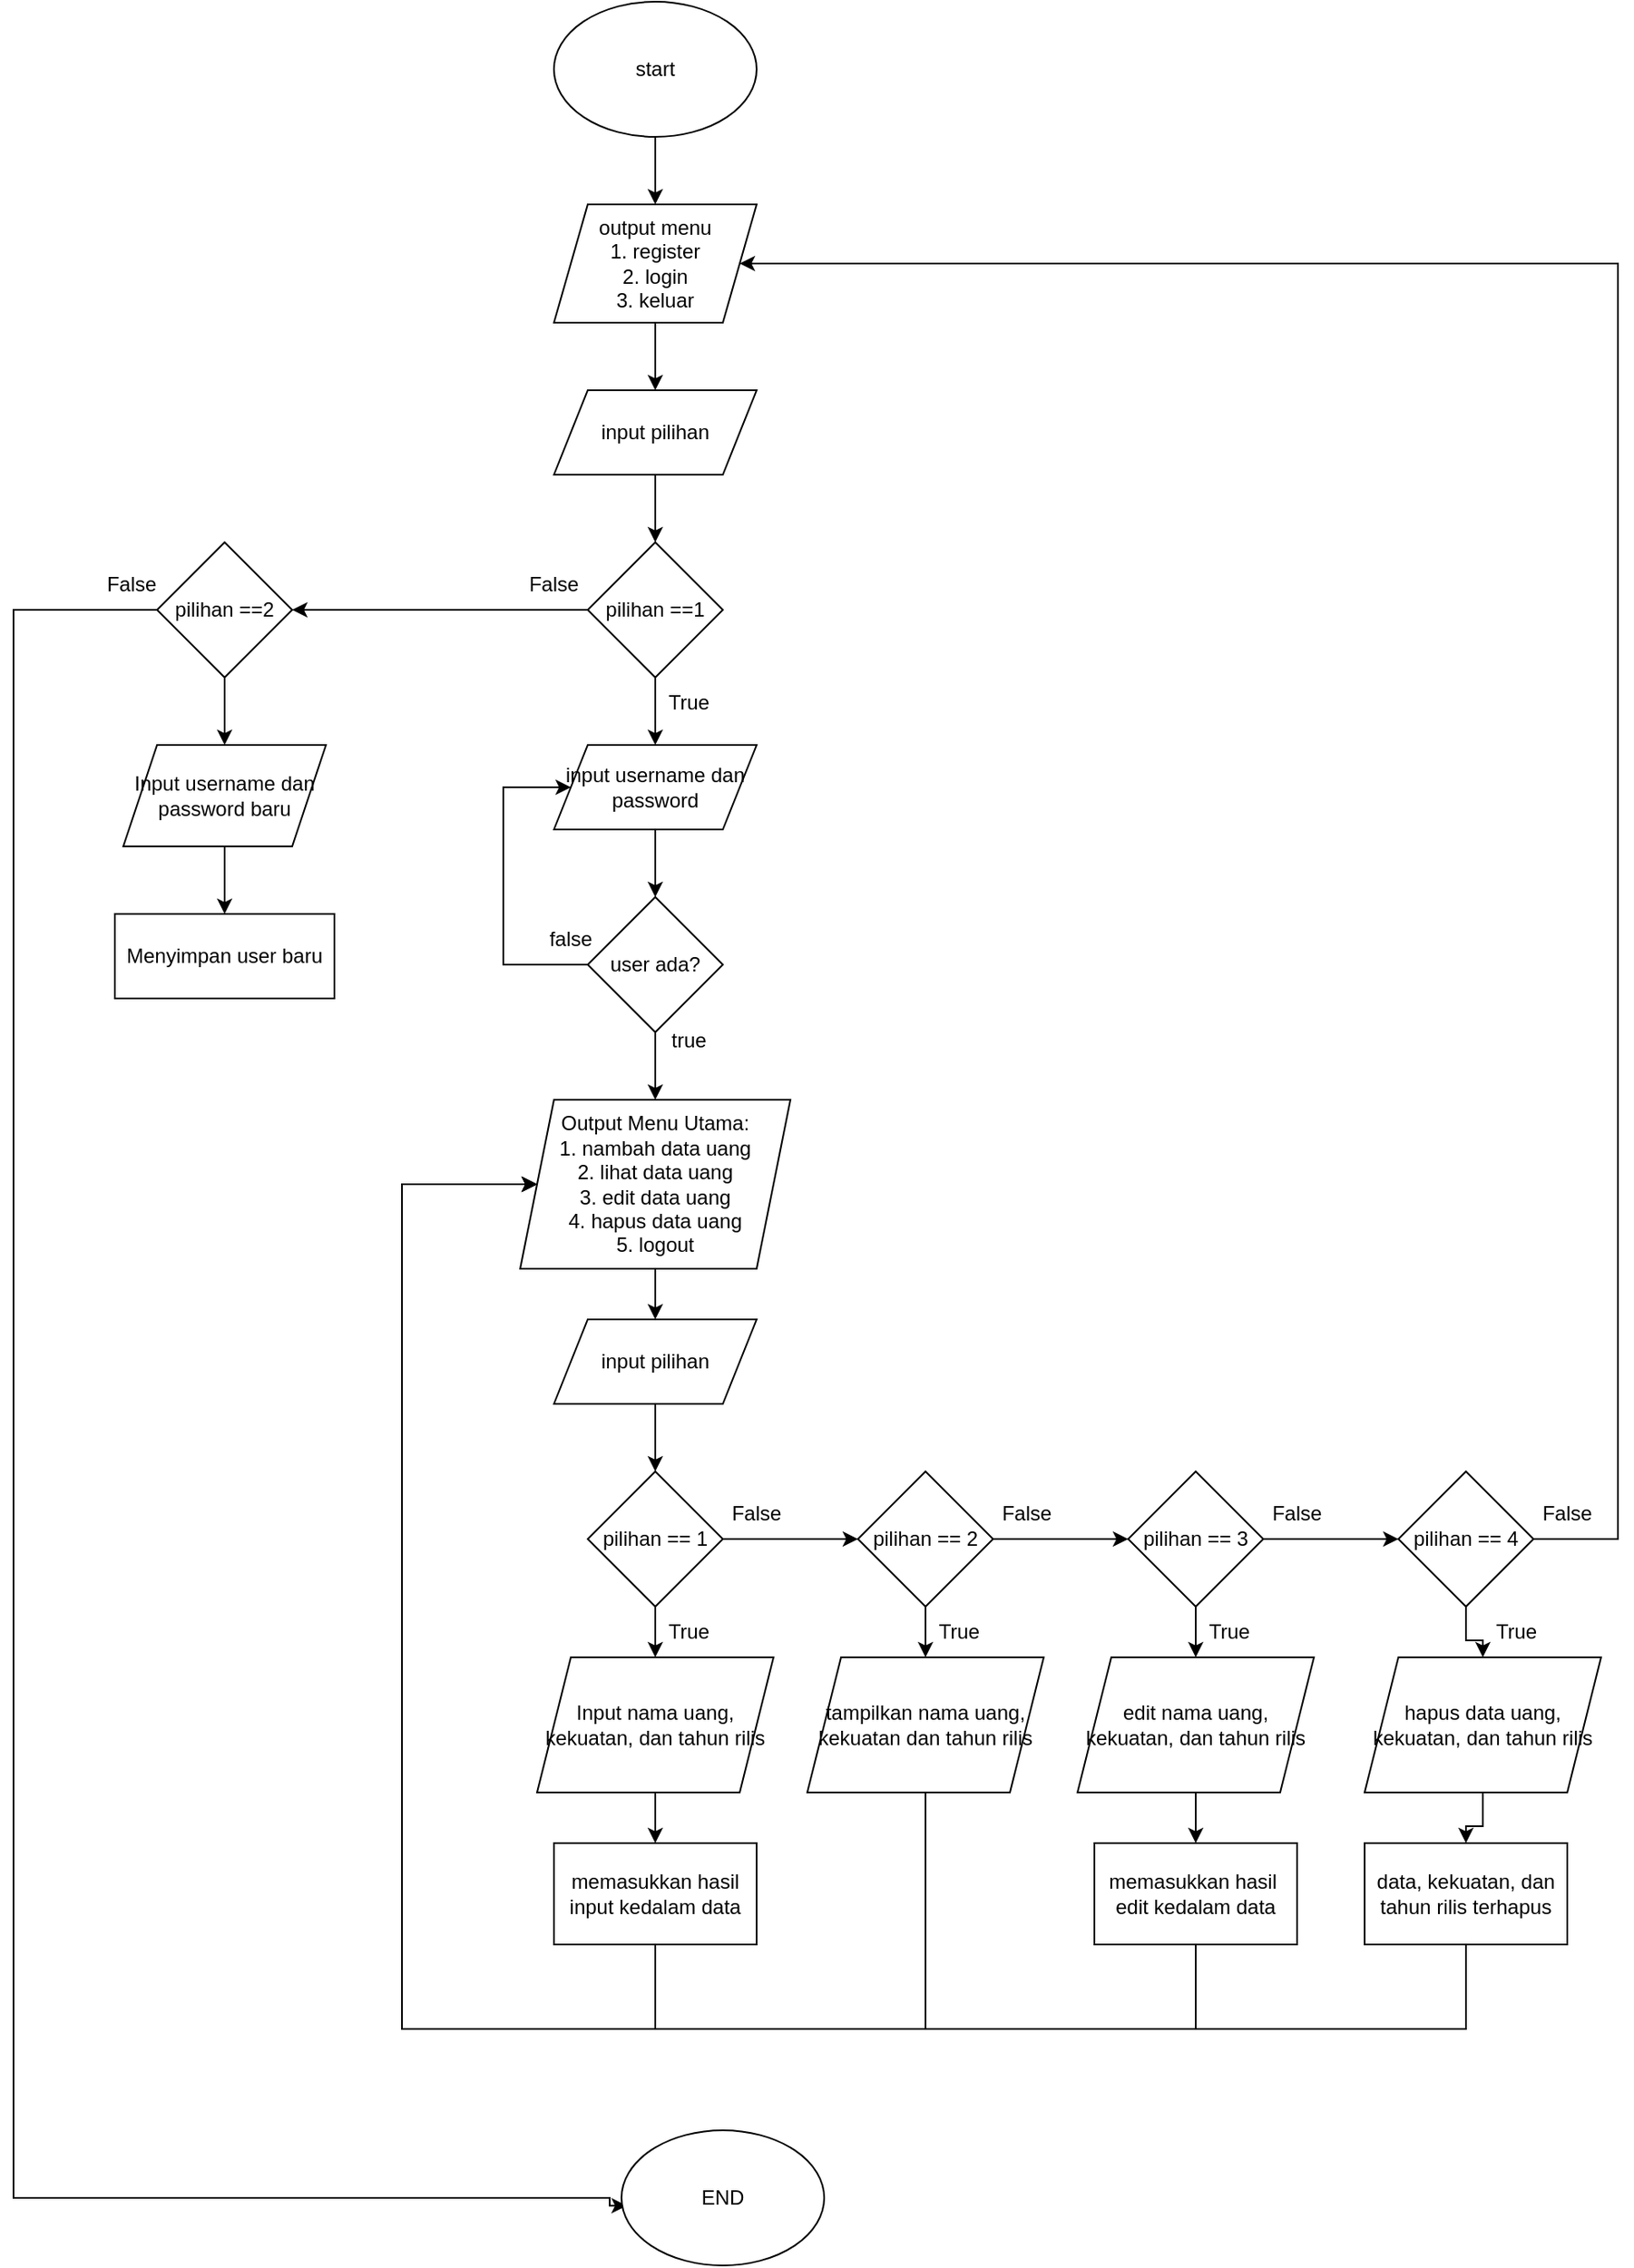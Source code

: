 <mxfile version="28.2.7" pages="2">
  <diagram name="Page-1" id="EJnZwOJfoa2bNgqXQgBK">
    <mxGraphModel dx="2487" dy="1407" grid="1" gridSize="10" guides="1" tooltips="1" connect="1" arrows="1" fold="1" page="0" pageScale="1" pageWidth="850" pageHeight="1100" math="0" shadow="0">
      <root>
        <mxCell id="0" />
        <mxCell id="1" parent="0" />
        <mxCell id="FhrKUJWQ49aa0lLzGzKV-3" value="" style="edgeStyle=orthogonalEdgeStyle;rounded=0;orthogonalLoop=1;jettySize=auto;html=1;" parent="1" source="FhrKUJWQ49aa0lLzGzKV-1" target="FhrKUJWQ49aa0lLzGzKV-2" edge="1">
          <mxGeometry relative="1" as="geometry" />
        </mxCell>
        <mxCell id="FhrKUJWQ49aa0lLzGzKV-1" value="start" style="ellipse;whiteSpace=wrap;html=1;" parent="1" vertex="1">
          <mxGeometry x="400" y="-40" width="120" height="80" as="geometry" />
        </mxCell>
        <mxCell id="FhrKUJWQ49aa0lLzGzKV-14" value="" style="edgeStyle=orthogonalEdgeStyle;rounded=0;orthogonalLoop=1;jettySize=auto;html=1;" parent="1" source="FhrKUJWQ49aa0lLzGzKV-2" target="FhrKUJWQ49aa0lLzGzKV-13" edge="1">
          <mxGeometry relative="1" as="geometry" />
        </mxCell>
        <mxCell id="FhrKUJWQ49aa0lLzGzKV-2" value="output menu&lt;br&gt;1. register&lt;br&gt;2. login&lt;br&gt;3. keluar" style="shape=parallelogram;perimeter=parallelogramPerimeter;whiteSpace=wrap;html=1;fixedSize=1;" parent="1" vertex="1">
          <mxGeometry x="400" y="80" width="120" height="70" as="geometry" />
        </mxCell>
        <mxCell id="FhrKUJWQ49aa0lLzGzKV-10" value="False" style="text;html=1;whiteSpace=wrap;strokeColor=none;fillColor=none;align=center;verticalAlign=middle;rounded=0;" parent="1" vertex="1">
          <mxGeometry x="370" y="290" width="60" height="30" as="geometry" />
        </mxCell>
        <mxCell id="FhrKUJWQ49aa0lLzGzKV-11" value="True" style="text;html=1;whiteSpace=wrap;strokeColor=none;fillColor=none;align=center;verticalAlign=middle;rounded=0;" parent="1" vertex="1">
          <mxGeometry x="450" y="360" width="60" height="30" as="geometry" />
        </mxCell>
        <mxCell id="FhrKUJWQ49aa0lLzGzKV-17" value="" style="edgeStyle=orthogonalEdgeStyle;rounded=0;orthogonalLoop=1;jettySize=auto;html=1;" parent="1" source="FhrKUJWQ49aa0lLzGzKV-13" target="FhrKUJWQ49aa0lLzGzKV-16" edge="1">
          <mxGeometry relative="1" as="geometry" />
        </mxCell>
        <mxCell id="FhrKUJWQ49aa0lLzGzKV-13" value="input pilihan" style="shape=parallelogram;perimeter=parallelogramPerimeter;whiteSpace=wrap;html=1;fixedSize=1;" parent="1" vertex="1">
          <mxGeometry x="400" y="190" width="120" height="50" as="geometry" />
        </mxCell>
        <mxCell id="FhrKUJWQ49aa0lLzGzKV-19" value="" style="edgeStyle=orthogonalEdgeStyle;rounded=0;orthogonalLoop=1;jettySize=auto;html=1;" parent="1" source="FhrKUJWQ49aa0lLzGzKV-16" target="FhrKUJWQ49aa0lLzGzKV-18" edge="1">
          <mxGeometry relative="1" as="geometry" />
        </mxCell>
        <mxCell id="FhrKUJWQ49aa0lLzGzKV-70" value="" style="edgeStyle=orthogonalEdgeStyle;rounded=0;orthogonalLoop=1;jettySize=auto;html=1;" parent="1" source="FhrKUJWQ49aa0lLzGzKV-16" target="FhrKUJWQ49aa0lLzGzKV-69" edge="1">
          <mxGeometry relative="1" as="geometry" />
        </mxCell>
        <mxCell id="FhrKUJWQ49aa0lLzGzKV-16" value="pilihan ==1" style="rhombus;whiteSpace=wrap;html=1;" parent="1" vertex="1">
          <mxGeometry x="420" y="280" width="80" height="80" as="geometry" />
        </mxCell>
        <mxCell id="FhrKUJWQ49aa0lLzGzKV-21" value="" style="edgeStyle=orthogonalEdgeStyle;rounded=0;orthogonalLoop=1;jettySize=auto;html=1;" parent="1" source="FhrKUJWQ49aa0lLzGzKV-18" target="FhrKUJWQ49aa0lLzGzKV-20" edge="1">
          <mxGeometry relative="1" as="geometry" />
        </mxCell>
        <mxCell id="FhrKUJWQ49aa0lLzGzKV-18" value="input username dan password" style="shape=parallelogram;perimeter=parallelogramPerimeter;whiteSpace=wrap;html=1;fixedSize=1;" parent="1" vertex="1">
          <mxGeometry x="400" y="400" width="120" height="50" as="geometry" />
        </mxCell>
        <mxCell id="FhrKUJWQ49aa0lLzGzKV-23" style="edgeStyle=orthogonalEdgeStyle;rounded=0;orthogonalLoop=1;jettySize=auto;html=1;exitX=0;exitY=0.5;exitDx=0;exitDy=0;entryX=0;entryY=0.5;entryDx=0;entryDy=0;" parent="1" source="FhrKUJWQ49aa0lLzGzKV-20" target="FhrKUJWQ49aa0lLzGzKV-18" edge="1">
          <mxGeometry relative="1" as="geometry">
            <Array as="points">
              <mxPoint x="370" y="530" />
              <mxPoint x="370" y="425" />
            </Array>
          </mxGeometry>
        </mxCell>
        <mxCell id="FhrKUJWQ49aa0lLzGzKV-25" value="" style="edgeStyle=orthogonalEdgeStyle;rounded=0;orthogonalLoop=1;jettySize=auto;html=1;" parent="1" source="FhrKUJWQ49aa0lLzGzKV-20" target="FhrKUJWQ49aa0lLzGzKV-24" edge="1">
          <mxGeometry relative="1" as="geometry" />
        </mxCell>
        <mxCell id="FhrKUJWQ49aa0lLzGzKV-20" value="user ada?" style="rhombus;whiteSpace=wrap;html=1;" parent="1" vertex="1">
          <mxGeometry x="420" y="490" width="80" height="80" as="geometry" />
        </mxCell>
        <mxCell id="FhrKUJWQ49aa0lLzGzKV-27" value="" style="edgeStyle=orthogonalEdgeStyle;rounded=0;orthogonalLoop=1;jettySize=auto;html=1;" parent="1" source="FhrKUJWQ49aa0lLzGzKV-24" target="FhrKUJWQ49aa0lLzGzKV-26" edge="1">
          <mxGeometry relative="1" as="geometry" />
        </mxCell>
        <mxCell id="FhrKUJWQ49aa0lLzGzKV-24" value="&lt;div&gt;Output Menu Utama:&lt;/div&gt;&lt;div&gt;1. nambah data uang&lt;/div&gt;&lt;div&gt;2. lihat data uang&lt;br&gt;3. edit data uang&lt;/div&gt;&lt;div&gt;4. hapus data uang&lt;/div&gt;&lt;div&gt;5. logout&lt;/div&gt;" style="shape=parallelogram;perimeter=parallelogramPerimeter;whiteSpace=wrap;html=1;fixedSize=1;" parent="1" vertex="1">
          <mxGeometry x="380" y="610" width="160" height="100" as="geometry" />
        </mxCell>
        <mxCell id="FhrKUJWQ49aa0lLzGzKV-29" value="" style="edgeStyle=orthogonalEdgeStyle;rounded=0;orthogonalLoop=1;jettySize=auto;html=1;" parent="1" source="FhrKUJWQ49aa0lLzGzKV-26" target="FhrKUJWQ49aa0lLzGzKV-28" edge="1">
          <mxGeometry relative="1" as="geometry" />
        </mxCell>
        <mxCell id="FhrKUJWQ49aa0lLzGzKV-26" value="input pilihan" style="shape=parallelogram;perimeter=parallelogramPerimeter;whiteSpace=wrap;html=1;fixedSize=1;" parent="1" vertex="1">
          <mxGeometry x="400" y="740" width="120" height="50" as="geometry" />
        </mxCell>
        <mxCell id="FhrKUJWQ49aa0lLzGzKV-31" value="" style="edgeStyle=orthogonalEdgeStyle;rounded=0;orthogonalLoop=1;jettySize=auto;html=1;" parent="1" source="FhrKUJWQ49aa0lLzGzKV-28" target="FhrKUJWQ49aa0lLzGzKV-30" edge="1">
          <mxGeometry relative="1" as="geometry" />
        </mxCell>
        <mxCell id="FhrKUJWQ49aa0lLzGzKV-39" value="" style="edgeStyle=orthogonalEdgeStyle;rounded=0;orthogonalLoop=1;jettySize=auto;html=1;" parent="1" source="FhrKUJWQ49aa0lLzGzKV-28" target="FhrKUJWQ49aa0lLzGzKV-38" edge="1">
          <mxGeometry relative="1" as="geometry" />
        </mxCell>
        <mxCell id="FhrKUJWQ49aa0lLzGzKV-28" value="pilihan == 1" style="rhombus;whiteSpace=wrap;html=1;" parent="1" vertex="1">
          <mxGeometry x="420" y="830" width="80" height="80" as="geometry" />
        </mxCell>
        <mxCell id="FhrKUJWQ49aa0lLzGzKV-33" value="" style="edgeStyle=orthogonalEdgeStyle;rounded=0;orthogonalLoop=1;jettySize=auto;html=1;" parent="1" source="FhrKUJWQ49aa0lLzGzKV-30" target="FhrKUJWQ49aa0lLzGzKV-32" edge="1">
          <mxGeometry relative="1" as="geometry" />
        </mxCell>
        <mxCell id="FhrKUJWQ49aa0lLzGzKV-43" value="" style="edgeStyle=orthogonalEdgeStyle;rounded=0;orthogonalLoop=1;jettySize=auto;html=1;" parent="1" source="FhrKUJWQ49aa0lLzGzKV-30" target="FhrKUJWQ49aa0lLzGzKV-42" edge="1">
          <mxGeometry relative="1" as="geometry" />
        </mxCell>
        <mxCell id="FhrKUJWQ49aa0lLzGzKV-30" value="pilihan == 2" style="rhombus;whiteSpace=wrap;html=1;" parent="1" vertex="1">
          <mxGeometry x="580" y="830" width="80" height="80" as="geometry" />
        </mxCell>
        <mxCell id="FhrKUJWQ49aa0lLzGzKV-35" value="" style="edgeStyle=orthogonalEdgeStyle;rounded=0;orthogonalLoop=1;jettySize=auto;html=1;" parent="1" source="FhrKUJWQ49aa0lLzGzKV-32" target="FhrKUJWQ49aa0lLzGzKV-34" edge="1">
          <mxGeometry relative="1" as="geometry" />
        </mxCell>
        <mxCell id="FhrKUJWQ49aa0lLzGzKV-46" value="" style="edgeStyle=orthogonalEdgeStyle;rounded=0;orthogonalLoop=1;jettySize=auto;html=1;" parent="1" source="FhrKUJWQ49aa0lLzGzKV-32" target="FhrKUJWQ49aa0lLzGzKV-45" edge="1">
          <mxGeometry relative="1" as="geometry" />
        </mxCell>
        <mxCell id="FhrKUJWQ49aa0lLzGzKV-32" value="pilihan == 3" style="rhombus;whiteSpace=wrap;html=1;" parent="1" vertex="1">
          <mxGeometry x="740" y="830" width="80" height="80" as="geometry" />
        </mxCell>
        <mxCell id="FhrKUJWQ49aa0lLzGzKV-52" value="" style="edgeStyle=orthogonalEdgeStyle;rounded=0;orthogonalLoop=1;jettySize=auto;html=1;" parent="1" source="FhrKUJWQ49aa0lLzGzKV-34" target="FhrKUJWQ49aa0lLzGzKV-50" edge="1">
          <mxGeometry relative="1" as="geometry" />
        </mxCell>
        <mxCell id="FhrKUJWQ49aa0lLzGzKV-53" style="edgeStyle=orthogonalEdgeStyle;rounded=0;orthogonalLoop=1;jettySize=auto;html=1;exitX=1;exitY=0.5;exitDx=0;exitDy=0;entryX=1;entryY=0.5;entryDx=0;entryDy=0;" parent="1" source="FhrKUJWQ49aa0lLzGzKV-34" target="FhrKUJWQ49aa0lLzGzKV-2" edge="1">
          <mxGeometry relative="1" as="geometry">
            <Array as="points">
              <mxPoint x="1030" y="870" />
              <mxPoint x="1030" y="115" />
            </Array>
          </mxGeometry>
        </mxCell>
        <mxCell id="FhrKUJWQ49aa0lLzGzKV-34" value="pilihan == 4" style="rhombus;whiteSpace=wrap;html=1;" parent="1" vertex="1">
          <mxGeometry x="900" y="830" width="80" height="80" as="geometry" />
        </mxCell>
        <mxCell id="FhrKUJWQ49aa0lLzGzKV-41" value="" style="edgeStyle=orthogonalEdgeStyle;rounded=0;orthogonalLoop=1;jettySize=auto;html=1;" parent="1" source="FhrKUJWQ49aa0lLzGzKV-38" target="FhrKUJWQ49aa0lLzGzKV-40" edge="1">
          <mxGeometry relative="1" as="geometry" />
        </mxCell>
        <mxCell id="FhrKUJWQ49aa0lLzGzKV-38" value="Input nama uang, kekuatan, dan tahun rilis" style="shape=parallelogram;perimeter=parallelogramPerimeter;whiteSpace=wrap;html=1;fixedSize=1;" parent="1" vertex="1">
          <mxGeometry x="390" y="940" width="140" height="80" as="geometry" />
        </mxCell>
        <mxCell id="FhrKUJWQ49aa0lLzGzKV-64" style="edgeStyle=orthogonalEdgeStyle;rounded=0;orthogonalLoop=1;jettySize=auto;html=1;" parent="1" source="FhrKUJWQ49aa0lLzGzKV-40" edge="1">
          <mxGeometry relative="1" as="geometry">
            <mxPoint x="390" y="660" as="targetPoint" />
            <Array as="points">
              <mxPoint x="460" y="1160" />
              <mxPoint x="310" y="1160" />
              <mxPoint x="310" y="660" />
            </Array>
          </mxGeometry>
        </mxCell>
        <mxCell id="FhrKUJWQ49aa0lLzGzKV-40" value="memasukkan hasil input kedalam data" style="whiteSpace=wrap;html=1;" parent="1" vertex="1">
          <mxGeometry x="400" y="1050" width="120" height="60" as="geometry" />
        </mxCell>
        <mxCell id="FhrKUJWQ49aa0lLzGzKV-65" style="edgeStyle=orthogonalEdgeStyle;rounded=0;orthogonalLoop=1;jettySize=auto;html=1;exitX=0.5;exitY=1;exitDx=0;exitDy=0;entryX=0;entryY=0.5;entryDx=0;entryDy=0;" parent="1" source="FhrKUJWQ49aa0lLzGzKV-42" target="FhrKUJWQ49aa0lLzGzKV-24" edge="1">
          <mxGeometry relative="1" as="geometry">
            <Array as="points">
              <mxPoint x="620" y="1160" />
              <mxPoint x="310" y="1160" />
              <mxPoint x="310" y="660" />
            </Array>
          </mxGeometry>
        </mxCell>
        <mxCell id="FhrKUJWQ49aa0lLzGzKV-42" value="tampilkan nama uang, kekuatan dan tahun rilis" style="shape=parallelogram;perimeter=parallelogramPerimeter;whiteSpace=wrap;html=1;fixedSize=1;" parent="1" vertex="1">
          <mxGeometry x="550" y="940" width="140" height="80" as="geometry" />
        </mxCell>
        <mxCell id="FhrKUJWQ49aa0lLzGzKV-48" value="" style="edgeStyle=orthogonalEdgeStyle;rounded=0;orthogonalLoop=1;jettySize=auto;html=1;" parent="1" source="FhrKUJWQ49aa0lLzGzKV-45" target="FhrKUJWQ49aa0lLzGzKV-47" edge="1">
          <mxGeometry relative="1" as="geometry" />
        </mxCell>
        <mxCell id="FhrKUJWQ49aa0lLzGzKV-45" value="edit nama uang,&lt;div&gt;kekuatan, dan tahun rilis&lt;/div&gt;" style="shape=parallelogram;perimeter=parallelogramPerimeter;whiteSpace=wrap;html=1;fixedSize=1;" parent="1" vertex="1">
          <mxGeometry x="710" y="940" width="140" height="80" as="geometry" />
        </mxCell>
        <mxCell id="FhrKUJWQ49aa0lLzGzKV-66" style="edgeStyle=orthogonalEdgeStyle;rounded=0;orthogonalLoop=1;jettySize=auto;html=1;exitX=0.5;exitY=1;exitDx=0;exitDy=0;entryX=0;entryY=0.5;entryDx=0;entryDy=0;" parent="1" source="FhrKUJWQ49aa0lLzGzKV-47" target="FhrKUJWQ49aa0lLzGzKV-24" edge="1">
          <mxGeometry relative="1" as="geometry">
            <Array as="points">
              <mxPoint x="780" y="1160" />
              <mxPoint x="310" y="1160" />
              <mxPoint x="310" y="660" />
            </Array>
          </mxGeometry>
        </mxCell>
        <mxCell id="FhrKUJWQ49aa0lLzGzKV-47" value="memasukkan hasil&amp;nbsp;&lt;div&gt;edit kedalam data&lt;/div&gt;" style="whiteSpace=wrap;html=1;" parent="1" vertex="1">
          <mxGeometry x="720" y="1050" width="120" height="60" as="geometry" />
        </mxCell>
        <mxCell id="FhrKUJWQ49aa0lLzGzKV-49" value="" style="edgeStyle=orthogonalEdgeStyle;rounded=0;orthogonalLoop=1;jettySize=auto;html=1;" parent="1" source="FhrKUJWQ49aa0lLzGzKV-50" target="FhrKUJWQ49aa0lLzGzKV-51" edge="1">
          <mxGeometry relative="1" as="geometry" />
        </mxCell>
        <mxCell id="FhrKUJWQ49aa0lLzGzKV-50" value="hapus data uang, kekuatan, dan tahun rilis" style="shape=parallelogram;perimeter=parallelogramPerimeter;whiteSpace=wrap;html=1;fixedSize=1;" parent="1" vertex="1">
          <mxGeometry x="880" y="940" width="140" height="80" as="geometry" />
        </mxCell>
        <mxCell id="FhrKUJWQ49aa0lLzGzKV-67" style="edgeStyle=orthogonalEdgeStyle;rounded=0;orthogonalLoop=1;jettySize=auto;html=1;exitX=0.5;exitY=1;exitDx=0;exitDy=0;entryX=0;entryY=0.5;entryDx=0;entryDy=0;" parent="1" source="FhrKUJWQ49aa0lLzGzKV-51" target="FhrKUJWQ49aa0lLzGzKV-24" edge="1">
          <mxGeometry relative="1" as="geometry">
            <Array as="points">
              <mxPoint x="940" y="1160" />
              <mxPoint x="310" y="1160" />
              <mxPoint x="310" y="660" />
            </Array>
          </mxGeometry>
        </mxCell>
        <mxCell id="FhrKUJWQ49aa0lLzGzKV-51" value="data, kekuatan, dan tahun rilis terhapus" style="whiteSpace=wrap;html=1;" parent="1" vertex="1">
          <mxGeometry x="880" y="1050" width="120" height="60" as="geometry" />
        </mxCell>
        <mxCell id="FhrKUJWQ49aa0lLzGzKV-54" value="True" style="text;html=1;whiteSpace=wrap;strokeColor=none;fillColor=none;align=center;verticalAlign=middle;rounded=0;" parent="1" vertex="1">
          <mxGeometry x="450" y="910" width="60" height="30" as="geometry" />
        </mxCell>
        <mxCell id="FhrKUJWQ49aa0lLzGzKV-55" value="False" style="text;html=1;whiteSpace=wrap;strokeColor=none;fillColor=none;align=center;verticalAlign=middle;rounded=0;" parent="1" vertex="1">
          <mxGeometry x="490" y="840" width="60" height="30" as="geometry" />
        </mxCell>
        <mxCell id="FhrKUJWQ49aa0lLzGzKV-56" value="False" style="text;html=1;whiteSpace=wrap;strokeColor=none;fillColor=none;align=center;verticalAlign=middle;rounded=0;" parent="1" vertex="1">
          <mxGeometry x="650" y="840" width="60" height="30" as="geometry" />
        </mxCell>
        <mxCell id="FhrKUJWQ49aa0lLzGzKV-57" value="False" style="text;html=1;whiteSpace=wrap;strokeColor=none;fillColor=none;align=center;verticalAlign=middle;rounded=0;" parent="1" vertex="1">
          <mxGeometry x="810" y="840" width="60" height="30" as="geometry" />
        </mxCell>
        <mxCell id="FhrKUJWQ49aa0lLzGzKV-58" value="False" style="text;html=1;whiteSpace=wrap;strokeColor=none;fillColor=none;align=center;verticalAlign=middle;rounded=0;" parent="1" vertex="1">
          <mxGeometry x="970" y="840" width="60" height="30" as="geometry" />
        </mxCell>
        <mxCell id="FhrKUJWQ49aa0lLzGzKV-59" value="True" style="text;html=1;whiteSpace=wrap;strokeColor=none;fillColor=none;align=center;verticalAlign=middle;rounded=0;" parent="1" vertex="1">
          <mxGeometry x="610" y="910" width="60" height="30" as="geometry" />
        </mxCell>
        <mxCell id="FhrKUJWQ49aa0lLzGzKV-60" value="True" style="text;html=1;whiteSpace=wrap;strokeColor=none;fillColor=none;align=center;verticalAlign=middle;rounded=0;" parent="1" vertex="1">
          <mxGeometry x="770" y="910" width="60" height="30" as="geometry" />
        </mxCell>
        <mxCell id="FhrKUJWQ49aa0lLzGzKV-61" value="True" style="text;html=1;whiteSpace=wrap;strokeColor=none;fillColor=none;align=center;verticalAlign=middle;rounded=0;" parent="1" vertex="1">
          <mxGeometry x="940" y="910" width="60" height="30" as="geometry" />
        </mxCell>
        <mxCell id="FhrKUJWQ49aa0lLzGzKV-72" value="" style="edgeStyle=orthogonalEdgeStyle;rounded=0;orthogonalLoop=1;jettySize=auto;html=1;" parent="1" source="FhrKUJWQ49aa0lLzGzKV-69" target="FhrKUJWQ49aa0lLzGzKV-71" edge="1">
          <mxGeometry relative="1" as="geometry" />
        </mxCell>
        <mxCell id="FhrKUJWQ49aa0lLzGzKV-77" style="edgeStyle=orthogonalEdgeStyle;rounded=0;orthogonalLoop=1;jettySize=auto;html=1;exitX=0;exitY=0.5;exitDx=0;exitDy=0;entryX=0.026;entryY=0.558;entryDx=0;entryDy=0;entryPerimeter=0;" parent="1" source="FhrKUJWQ49aa0lLzGzKV-69" target="FhrKUJWQ49aa0lLzGzKV-78" edge="1">
          <mxGeometry relative="1" as="geometry">
            <mxPoint x="430" y="1260" as="targetPoint" />
            <Array as="points">
              <mxPoint x="80" y="320" />
              <mxPoint x="80" y="1260" />
              <mxPoint x="433" y="1260" />
            </Array>
          </mxGeometry>
        </mxCell>
        <mxCell id="FhrKUJWQ49aa0lLzGzKV-69" value="pilihan ==2" style="rhombus;whiteSpace=wrap;html=1;" parent="1" vertex="1">
          <mxGeometry x="165" y="280" width="80" height="80" as="geometry" />
        </mxCell>
        <mxCell id="FhrKUJWQ49aa0lLzGzKV-74" value="" style="edgeStyle=orthogonalEdgeStyle;rounded=0;orthogonalLoop=1;jettySize=auto;html=1;" parent="1" source="FhrKUJWQ49aa0lLzGzKV-71" target="FhrKUJWQ49aa0lLzGzKV-73" edge="1">
          <mxGeometry relative="1" as="geometry" />
        </mxCell>
        <mxCell id="FhrKUJWQ49aa0lLzGzKV-71" value="Input username dan password baru" style="shape=parallelogram;perimeter=parallelogramPerimeter;whiteSpace=wrap;html=1;fixedSize=1;" parent="1" vertex="1">
          <mxGeometry x="145" y="400" width="120" height="60" as="geometry" />
        </mxCell>
        <mxCell id="FhrKUJWQ49aa0lLzGzKV-73" value="Menyimpan user baru" style="whiteSpace=wrap;html=1;" parent="1" vertex="1">
          <mxGeometry x="140" y="500" width="130" height="50" as="geometry" />
        </mxCell>
        <mxCell id="FhrKUJWQ49aa0lLzGzKV-78" value="END" style="ellipse;whiteSpace=wrap;html=1;" parent="1" vertex="1">
          <mxGeometry x="440" y="1220" width="120" height="80" as="geometry" />
        </mxCell>
        <mxCell id="FhrKUJWQ49aa0lLzGzKV-79" value="False" style="text;html=1;whiteSpace=wrap;strokeColor=none;fillColor=none;align=center;verticalAlign=middle;rounded=0;" parent="1" vertex="1">
          <mxGeometry x="120" y="290" width="60" height="30" as="geometry" />
        </mxCell>
        <mxCell id="FhrKUJWQ49aa0lLzGzKV-80" value="true" style="text;html=1;whiteSpace=wrap;strokeColor=none;fillColor=none;align=center;verticalAlign=middle;rounded=0;" parent="1" vertex="1">
          <mxGeometry x="450" y="560" width="60" height="30" as="geometry" />
        </mxCell>
        <mxCell id="FhrKUJWQ49aa0lLzGzKV-81" value="false" style="text;html=1;whiteSpace=wrap;strokeColor=none;fillColor=none;align=center;verticalAlign=middle;rounded=0;" parent="1" vertex="1">
          <mxGeometry x="380" y="500" width="60" height="30" as="geometry" />
        </mxCell>
      </root>
    </mxGraphModel>
  </diagram>
  <diagram id="P-QWSZ4OwjpNHZy2EoK_" name="Page-2">
    <mxGraphModel dx="696" dy="560" grid="1" gridSize="10" guides="1" tooltips="1" connect="1" arrows="1" fold="1" page="1" pageScale="1" pageWidth="850" pageHeight="1100" math="0" shadow="0">
      <root>
        <mxCell id="0" />
        <mxCell id="1" parent="0" />
        <mxCell id="Hs-1cJuCcSqIrPf1h0G4-1" value="" style="shape=offPageConnector;whiteSpace=wrap;html=1;" vertex="1" parent="1">
          <mxGeometry x="345" y="120" width="80" height="80" as="geometry" />
        </mxCell>
      </root>
    </mxGraphModel>
  </diagram>
</mxfile>
